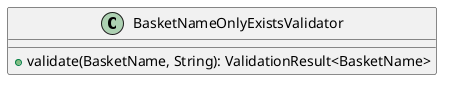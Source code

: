 @startuml

    class BasketNameOnlyExistsValidator [[BasketNameOnlyExistsValidator.html]] {
        +validate(BasketName, String): ValidationResult<BasketName>
    }

@enduml
